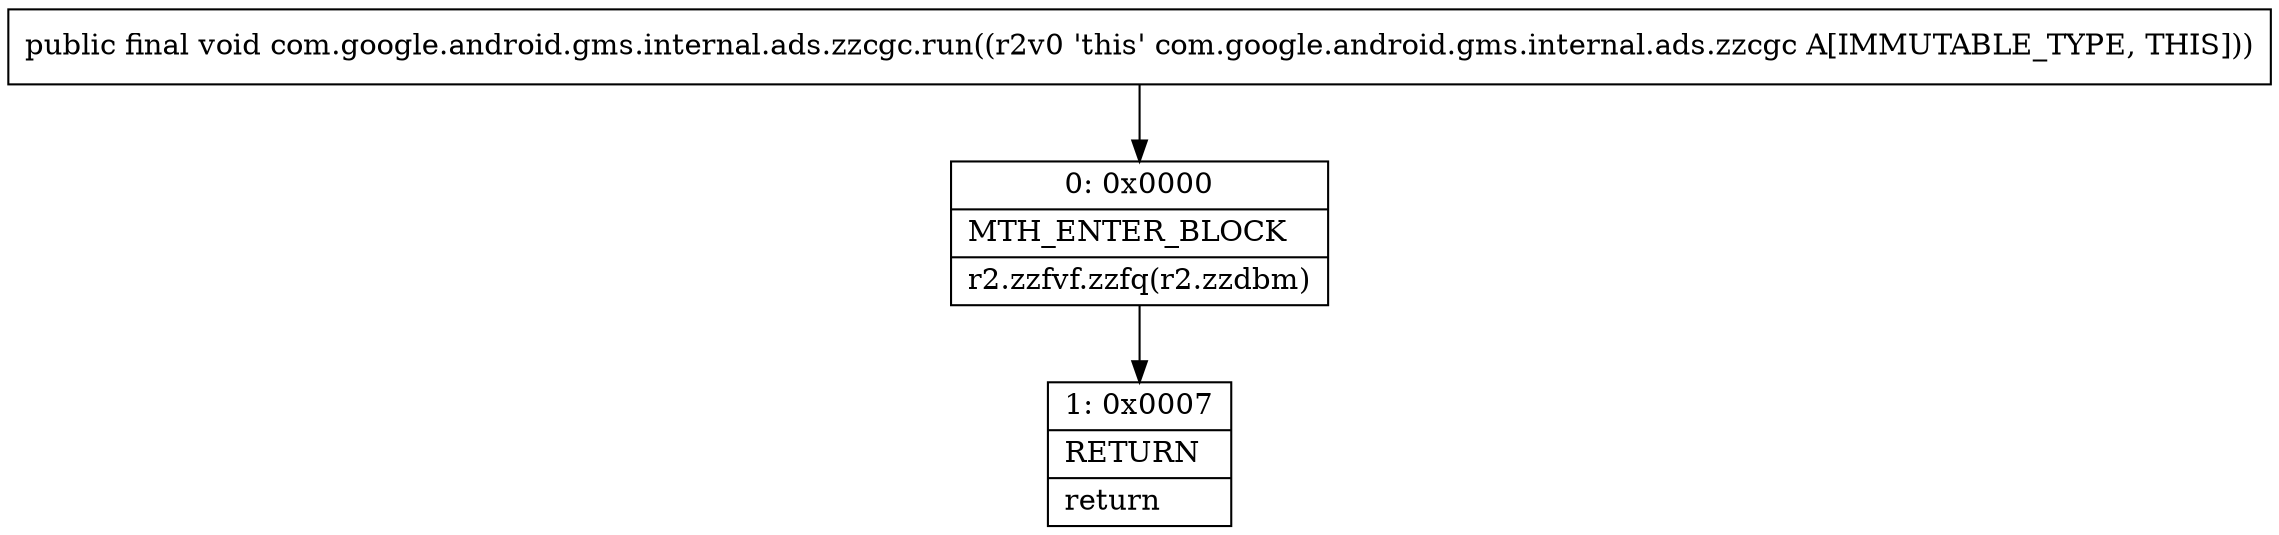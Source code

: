digraph "CFG forcom.google.android.gms.internal.ads.zzcgc.run()V" {
Node_0 [shape=record,label="{0\:\ 0x0000|MTH_ENTER_BLOCK\l|r2.zzfvf.zzfq(r2.zzdbm)\l}"];
Node_1 [shape=record,label="{1\:\ 0x0007|RETURN\l|return\l}"];
MethodNode[shape=record,label="{public final void com.google.android.gms.internal.ads.zzcgc.run((r2v0 'this' com.google.android.gms.internal.ads.zzcgc A[IMMUTABLE_TYPE, THIS])) }"];
MethodNode -> Node_0;
Node_0 -> Node_1;
}

